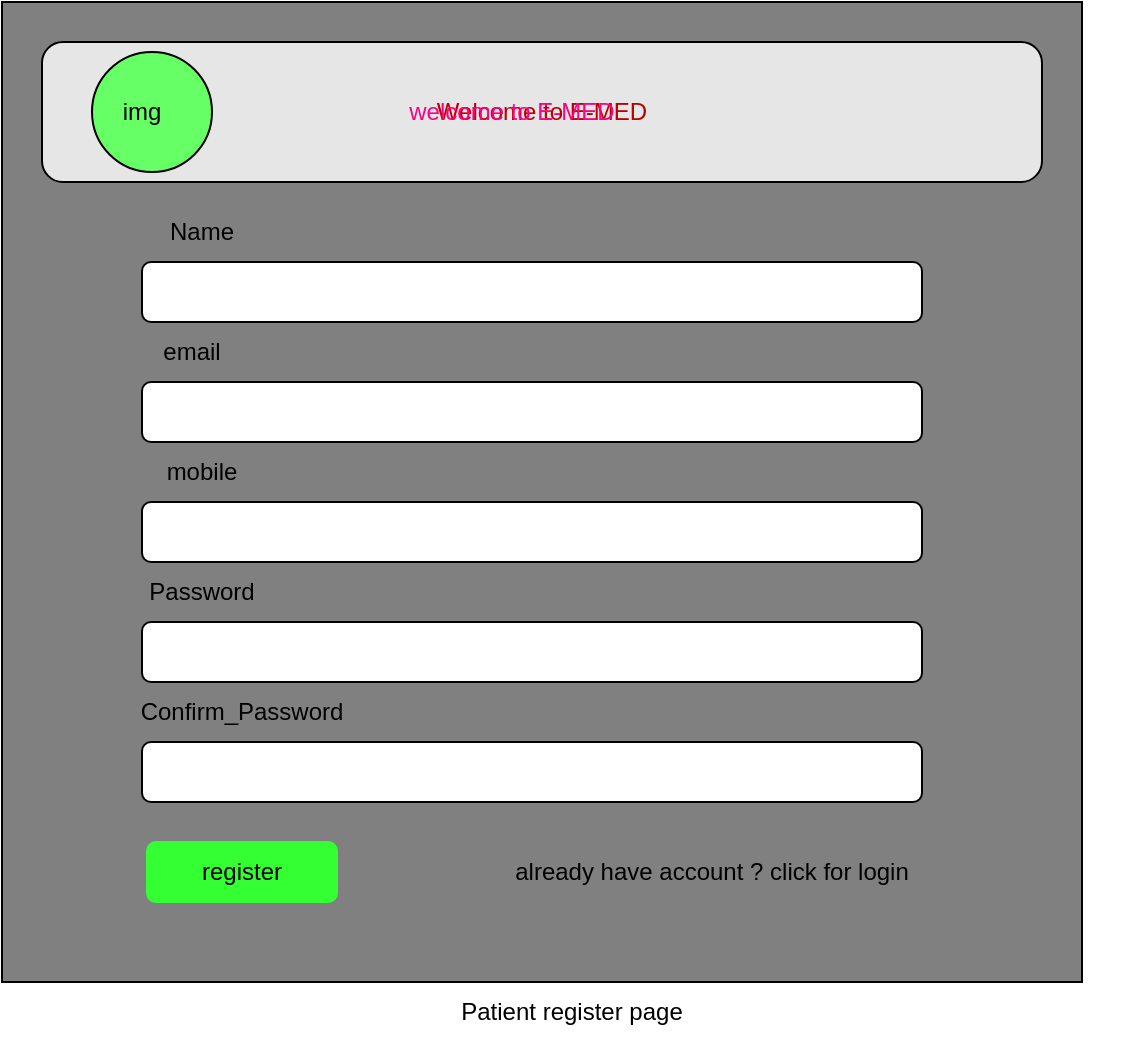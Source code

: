 <mxfile version="26.2.15">
  <diagram name="Page-1" id="ANjZg_1xM6aMmp8ieINO">
    <mxGraphModel dx="933" dy="559" grid="1" gridSize="10" guides="1" tooltips="1" connect="1" arrows="1" fold="1" page="1" pageScale="1" pageWidth="850" pageHeight="1100" math="0" shadow="0">
      <root>
        <mxCell id="0" />
        <mxCell id="1" parent="0" />
        <mxCell id="N_XypU4hV8m1PXXOpz1D-1" value="" style="rounded=0;whiteSpace=wrap;html=1;fillColor=#808080;" parent="1" vertex="1">
          <mxGeometry x="100" y="50" width="540" height="490" as="geometry" />
        </mxCell>
        <mxCell id="N_XypU4hV8m1PXXOpz1D-2" value="Patient register page" style="text;html=1;align=center;verticalAlign=middle;whiteSpace=wrap;rounded=0;" parent="1" vertex="1">
          <mxGeometry x="100" y="540" width="570" height="30" as="geometry" />
        </mxCell>
        <mxCell id="N_XypU4hV8m1PXXOpz1D-3" value="&lt;font color=&quot;rgba(0, 0, 0, 0)&quot;&gt;Welcome to E-MED&lt;/font&gt;" style="rounded=1;whiteSpace=wrap;html=1;fillColor=#E6E6E6;fontColor=#000000;" parent="1" vertex="1">
          <mxGeometry x="120" y="70" width="500" height="70" as="geometry" />
        </mxCell>
        <mxCell id="N_XypU4hV8m1PXXOpz1D-7" value="" style="rounded=1;whiteSpace=wrap;html=1;strokeColor=#33FF33;fillColor=#33FF33;" parent="1" vertex="1">
          <mxGeometry x="172.5" y="470" width="95" height="30" as="geometry" />
        </mxCell>
        <mxCell id="N_XypU4hV8m1PXXOpz1D-8" value="register" style="text;html=1;align=center;verticalAlign=middle;whiteSpace=wrap;rounded=0;" parent="1" vertex="1">
          <mxGeometry x="190" y="470" width="60" height="30" as="geometry" />
        </mxCell>
        <mxCell id="N_XypU4hV8m1PXXOpz1D-9" value="already have account ? click for login" style="text;html=1;align=center;verticalAlign=middle;whiteSpace=wrap;rounded=0;" parent="1" vertex="1">
          <mxGeometry x="260" y="470" width="390" height="30" as="geometry" />
        </mxCell>
        <mxCell id="N_XypU4hV8m1PXXOpz1D-10" value="" style="rounded=1;whiteSpace=wrap;html=1;" parent="1" vertex="1">
          <mxGeometry x="170" y="180" width="390" height="30" as="geometry" />
        </mxCell>
        <mxCell id="N_XypU4hV8m1PXXOpz1D-11" value="" style="rounded=1;whiteSpace=wrap;html=1;" parent="1" vertex="1">
          <mxGeometry x="170" y="240" width="390" height="30" as="geometry" />
        </mxCell>
        <mxCell id="N_XypU4hV8m1PXXOpz1D-12" value="" style="rounded=1;whiteSpace=wrap;html=1;" parent="1" vertex="1">
          <mxGeometry x="170" y="300" width="390" height="30" as="geometry" />
        </mxCell>
        <mxCell id="N_XypU4hV8m1PXXOpz1D-13" value="" style="rounded=1;whiteSpace=wrap;html=1;" parent="1" vertex="1">
          <mxGeometry x="170" y="360" width="390" height="30" as="geometry" />
        </mxCell>
        <mxCell id="N_XypU4hV8m1PXXOpz1D-14" value="" style="rounded=1;whiteSpace=wrap;html=1;" parent="1" vertex="1">
          <mxGeometry x="170" y="420" width="390" height="30" as="geometry" />
        </mxCell>
        <mxCell id="N_XypU4hV8m1PXXOpz1D-15" value="Name" style="text;html=1;align=center;verticalAlign=middle;whiteSpace=wrap;rounded=0;" parent="1" vertex="1">
          <mxGeometry x="170" y="150" width="60" height="30" as="geometry" />
        </mxCell>
        <mxCell id="N_XypU4hV8m1PXXOpz1D-16" value="email" style="text;html=1;align=center;verticalAlign=middle;whiteSpace=wrap;rounded=0;" parent="1" vertex="1">
          <mxGeometry x="165" y="210" width="60" height="30" as="geometry" />
        </mxCell>
        <mxCell id="N_XypU4hV8m1PXXOpz1D-17" value="mobile" style="text;html=1;align=center;verticalAlign=middle;whiteSpace=wrap;rounded=0;" parent="1" vertex="1">
          <mxGeometry x="170" y="270" width="60" height="30" as="geometry" />
        </mxCell>
        <mxCell id="N_XypU4hV8m1PXXOpz1D-18" value="Password" style="text;html=1;align=center;verticalAlign=middle;whiteSpace=wrap;rounded=0;" parent="1" vertex="1">
          <mxGeometry x="170" y="330" width="60" height="30" as="geometry" />
        </mxCell>
        <mxCell id="N_XypU4hV8m1PXXOpz1D-19" value="Confirm_Password" style="text;html=1;align=center;verticalAlign=middle;whiteSpace=wrap;rounded=0;" parent="1" vertex="1">
          <mxGeometry x="190" y="390" width="60" height="30" as="geometry" />
        </mxCell>
        <mxCell id="N_XypU4hV8m1PXXOpz1D-21" value="welcome to E-MED" style="text;html=1;align=center;verticalAlign=middle;whiteSpace=wrap;rounded=0;fontColor=#FF0080;" parent="1" vertex="1">
          <mxGeometry x="210" y="95" width="290" height="20" as="geometry" />
        </mxCell>
        <mxCell id="N_XypU4hV8m1PXXOpz1D-22" value="" style="ellipse;whiteSpace=wrap;html=1;aspect=fixed;fillColor=#66FF66;" parent="1" vertex="1">
          <mxGeometry x="145" y="75" width="60" height="60" as="geometry" />
        </mxCell>
        <mxCell id="N_XypU4hV8m1PXXOpz1D-23" value="img" style="text;html=1;align=center;verticalAlign=middle;whiteSpace=wrap;rounded=0;" parent="1" vertex="1">
          <mxGeometry x="140" y="90" width="60" height="30" as="geometry" />
        </mxCell>
      </root>
    </mxGraphModel>
  </diagram>
</mxfile>
